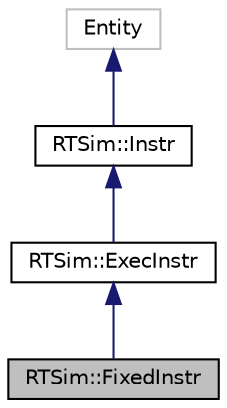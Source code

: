digraph "RTSim::FixedInstr"
{
  edge [fontname="Helvetica",fontsize="10",labelfontname="Helvetica",labelfontsize="10"];
  node [fontname="Helvetica",fontsize="10",shape=record];
  Node1 [label="RTSim::FixedInstr",height=0.2,width=0.4,color="black", fillcolor="grey75", style="filled", fontcolor="black"];
  Node2 -> Node1 [dir="back",color="midnightblue",fontsize="10",style="solid"];
  Node2 [label="RTSim::ExecInstr",height=0.2,width=0.4,color="black", fillcolor="white", style="filled",URL="$db/da4/classRTSim_1_1ExecInstr.html"];
  Node3 -> Node2 [dir="back",color="midnightblue",fontsize="10",style="solid"];
  Node3 [label="RTSim::Instr",height=0.2,width=0.4,color="black", fillcolor="white", style="filled",URL="$dd/d1b/classRTSim_1_1Instr.html"];
  Node4 -> Node3 [dir="back",color="midnightblue",fontsize="10",style="solid"];
  Node4 [label="Entity",height=0.2,width=0.4,color="grey75", fillcolor="white", style="filled"];
}
